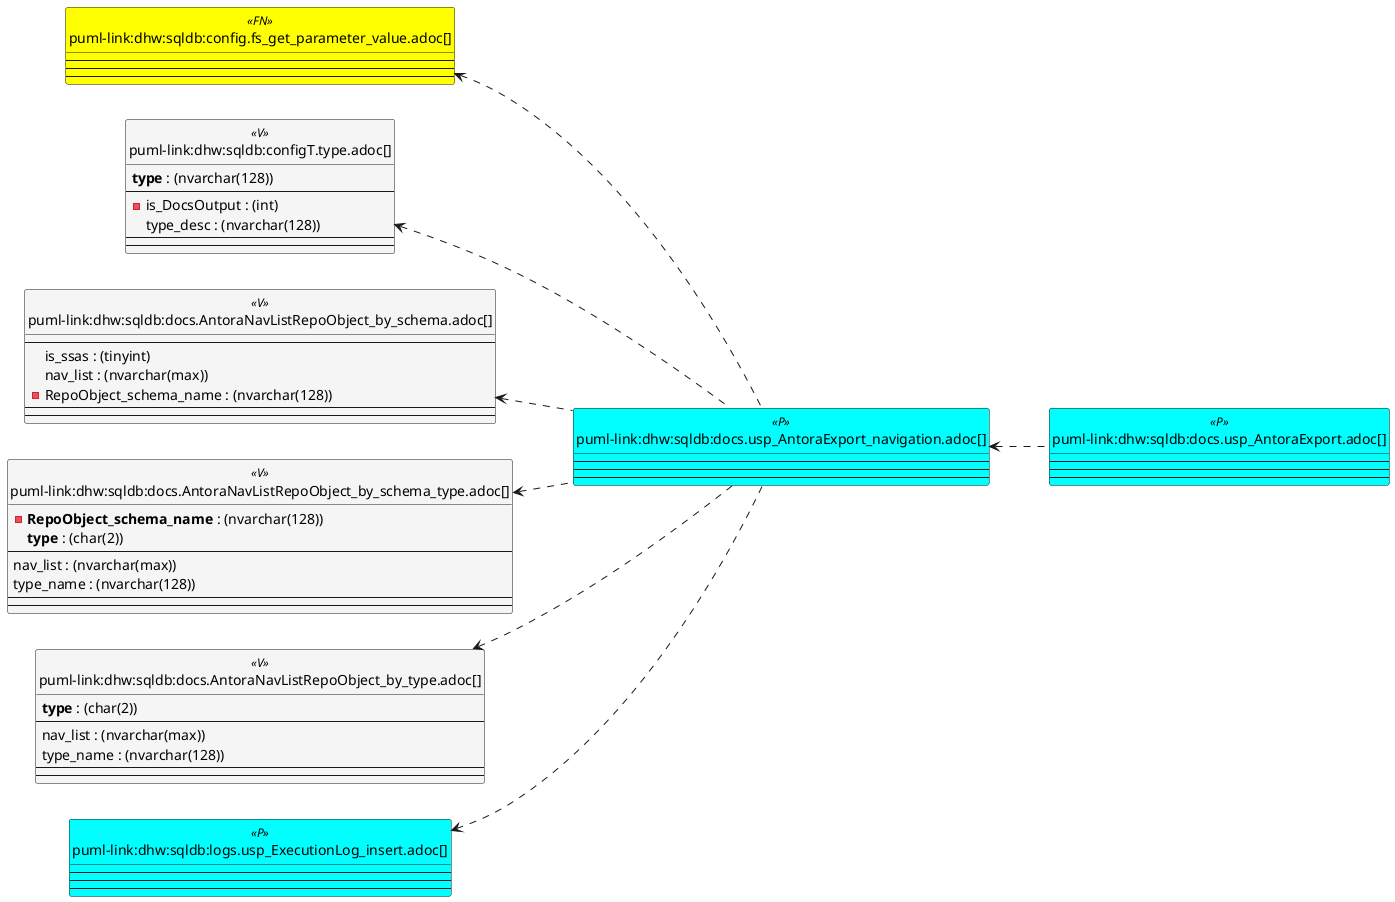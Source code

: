 @startuml
left to right direction
'top to bottom direction
hide circle
'avoide "." issues:
set namespaceSeparator none


skinparam class {
  BackgroundColor White
  BackgroundColor<<FN>> Yellow
  BackgroundColor<<FS>> Yellow
  BackgroundColor<<FT>> LightGray
  BackgroundColor<<IF>> Yellow
  BackgroundColor<<IS>> Yellow
  BackgroundColor<<P>> Aqua
  BackgroundColor<<PC>> Aqua
  BackgroundColor<<SN>> Yellow
  BackgroundColor<<SO>> SlateBlue
  BackgroundColor<<TF>> LightGray
  BackgroundColor<<TR>> Tomato
  BackgroundColor<<U>> White
  BackgroundColor<<V>> WhiteSmoke
  BackgroundColor<<X>> Aqua
  BackgroundColor<<external>> AliceBlue
}


entity "puml-link:dhw:sqldb:config.fs_get_parameter_value.adoc[]" as config.fs_get_parameter_value << FN >> {
  --
  --
  --
}

entity "puml-link:dhw:sqldb:configT.type.adoc[]" as configT.type << V >> {
  **type** : (nvarchar(128))
  --
  - is_DocsOutput : (int)
  type_desc : (nvarchar(128))
  --
  --
}

entity "puml-link:dhw:sqldb:docs.AntoraNavListRepoObject_by_schema.adoc[]" as docs.AntoraNavListRepoObject_by_schema << V >> {
  --
  is_ssas : (tinyint)
  nav_list : (nvarchar(max))
  - RepoObject_schema_name : (nvarchar(128))
  --
  --
}

entity "puml-link:dhw:sqldb:docs.AntoraNavListRepoObject_by_schema_type.adoc[]" as docs.AntoraNavListRepoObject_by_schema_type << V >> {
  - **RepoObject_schema_name** : (nvarchar(128))
  **type** : (char(2))
  --
  nav_list : (nvarchar(max))
  type_name : (nvarchar(128))
  --
  --
}

entity "puml-link:dhw:sqldb:docs.AntoraNavListRepoObject_by_type.adoc[]" as docs.AntoraNavListRepoObject_by_type << V >> {
  **type** : (char(2))
  --
  nav_list : (nvarchar(max))
  type_name : (nvarchar(128))
  --
  --
}

entity "puml-link:dhw:sqldb:docs.usp_AntoraExport.adoc[]" as docs.usp_AntoraExport << P >> {
  --
  --
  --
}

entity "puml-link:dhw:sqldb:docs.usp_AntoraExport_navigation.adoc[]" as docs.usp_AntoraExport_navigation << P >> {
  --
  --
  --
}

entity "puml-link:dhw:sqldb:logs.usp_ExecutionLog_insert.adoc[]" as logs.usp_ExecutionLog_insert << P >> {
  --
  --
  --
}

config.fs_get_parameter_value <.. docs.usp_AntoraExport_navigation
configT.type <.. docs.usp_AntoraExport_navigation
docs.AntoraNavListRepoObject_by_schema <.. docs.usp_AntoraExport_navigation
docs.AntoraNavListRepoObject_by_schema_type <.. docs.usp_AntoraExport_navigation
docs.AntoraNavListRepoObject_by_type <.. docs.usp_AntoraExport_navigation
docs.usp_AntoraExport_navigation <.. docs.usp_AntoraExport
logs.usp_ExecutionLog_insert <.. docs.usp_AntoraExport_navigation

@enduml

